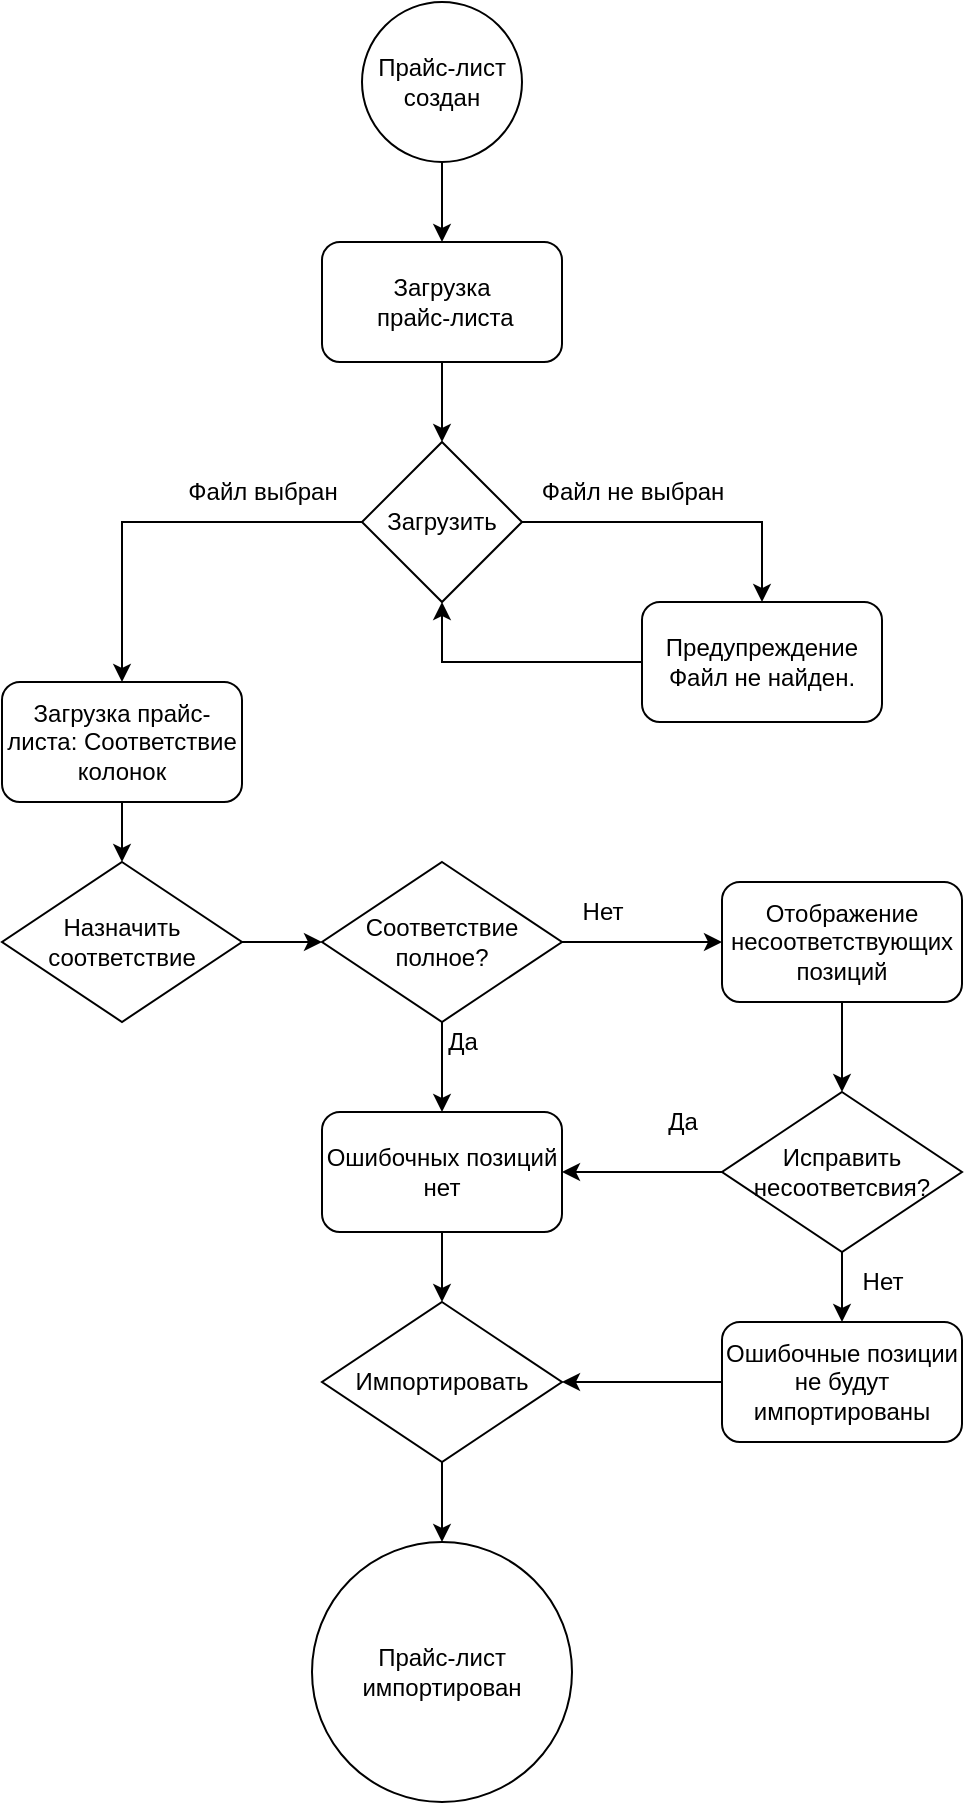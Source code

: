<mxfile version="20.5.1" type="github">
  <diagram id="zUOd78d8kLE70ywTMAmB" name="Страница 1">
    <mxGraphModel dx="1422" dy="762" grid="1" gridSize="10" guides="1" tooltips="1" connect="1" arrows="1" fold="1" page="1" pageScale="1" pageWidth="827" pageHeight="1169" math="0" shadow="0">
      <root>
        <mxCell id="0" />
        <mxCell id="1" parent="0" />
        <mxCell id="Dt5027v7Hb0-dLlWJPYE-3" value="" style="edgeStyle=orthogonalEdgeStyle;rounded=0;orthogonalLoop=1;jettySize=auto;html=1;" parent="1" source="Dt5027v7Hb0-dLlWJPYE-1" edge="1">
          <mxGeometry relative="1" as="geometry">
            <mxPoint x="400" y="160" as="targetPoint" />
          </mxGeometry>
        </mxCell>
        <mxCell id="Dt5027v7Hb0-dLlWJPYE-1" value="Прайс-лист создан" style="ellipse;whiteSpace=wrap;html=1;aspect=fixed;" parent="1" vertex="1">
          <mxGeometry x="360" y="40" width="80" height="80" as="geometry" />
        </mxCell>
        <mxCell id="Dt5027v7Hb0-dLlWJPYE-8" value="" style="edgeStyle=orthogonalEdgeStyle;rounded=0;orthogonalLoop=1;jettySize=auto;html=1;entryX=0.5;entryY=0;entryDx=0;entryDy=0;" parent="1" source="Dt5027v7Hb0-dLlWJPYE-4" target="Dt5027v7Hb0-dLlWJPYE-13" edge="1">
          <mxGeometry relative="1" as="geometry">
            <mxPoint x="400" y="250" as="targetPoint" />
          </mxGeometry>
        </mxCell>
        <mxCell id="Dt5027v7Hb0-dLlWJPYE-4" value="Загрузка&lt;br&gt;&amp;nbsp;прайс-листа" style="rounded=1;whiteSpace=wrap;html=1;" parent="1" vertex="1">
          <mxGeometry x="340" y="160" width="120" height="60" as="geometry" />
        </mxCell>
        <mxCell id="Dt5027v7Hb0-dLlWJPYE-21" style="edgeStyle=orthogonalEdgeStyle;rounded=0;orthogonalLoop=1;jettySize=auto;html=1;entryX=0.5;entryY=0;entryDx=0;entryDy=0;" parent="1" source="Dt5027v7Hb0-dLlWJPYE-13" target="Dt5027v7Hb0-dLlWJPYE-24" edge="1">
          <mxGeometry relative="1" as="geometry">
            <mxPoint x="240" y="320" as="targetPoint" />
            <Array as="points">
              <mxPoint x="240" y="300" />
            </Array>
          </mxGeometry>
        </mxCell>
        <mxCell id="Dt5027v7Hb0-dLlWJPYE-29" style="edgeStyle=orthogonalEdgeStyle;rounded=0;orthogonalLoop=1;jettySize=auto;html=1;exitX=1;exitY=0.5;exitDx=0;exitDy=0;entryX=0.5;entryY=0;entryDx=0;entryDy=0;" parent="1" source="Dt5027v7Hb0-dLlWJPYE-13" target="Dt5027v7Hb0-dLlWJPYE-31" edge="1">
          <mxGeometry relative="1" as="geometry">
            <mxPoint x="580" y="320" as="targetPoint" />
            <Array as="points">
              <mxPoint x="560" y="300" />
            </Array>
          </mxGeometry>
        </mxCell>
        <mxCell id="Dt5027v7Hb0-dLlWJPYE-13" value="Загрузить" style="rhombus;whiteSpace=wrap;html=1;" parent="1" vertex="1">
          <mxGeometry x="360" y="260" width="80" height="80" as="geometry" />
        </mxCell>
        <mxCell id="Dt5027v7Hb0-dLlWJPYE-18" style="edgeStyle=orthogonalEdgeStyle;rounded=0;orthogonalLoop=1;jettySize=auto;html=1;exitX=0.5;exitY=1;exitDx=0;exitDy=0;" parent="1" source="Dt5027v7Hb0-dLlWJPYE-4" target="Dt5027v7Hb0-dLlWJPYE-4" edge="1">
          <mxGeometry relative="1" as="geometry" />
        </mxCell>
        <mxCell id="Dt5027v7Hb0-dLlWJPYE-125" style="edgeStyle=orthogonalEdgeStyle;rounded=0;orthogonalLoop=1;jettySize=auto;html=1;entryX=0.5;entryY=0;entryDx=0;entryDy=0;" parent="1" source="Dt5027v7Hb0-dLlWJPYE-24" target="Dt5027v7Hb0-dLlWJPYE-124" edge="1">
          <mxGeometry relative="1" as="geometry" />
        </mxCell>
        <mxCell id="Dt5027v7Hb0-dLlWJPYE-24" value="Загрузка прайс-листа: Соответствие колонок" style="rounded=1;whiteSpace=wrap;html=1;" parent="1" vertex="1">
          <mxGeometry x="180" y="380" width="120" height="60" as="geometry" />
        </mxCell>
        <mxCell id="Dt5027v7Hb0-dLlWJPYE-25" value="Файл выбран" style="text;html=1;align=center;verticalAlign=middle;resizable=0;points=[];autosize=1;strokeColor=none;fillColor=none;" parent="1" vertex="1">
          <mxGeometry x="260" y="270" width="100" height="30" as="geometry" />
        </mxCell>
        <mxCell id="Dt5027v7Hb0-dLlWJPYE-30" value="Файл&amp;nbsp;не выбран" style="text;html=1;align=center;verticalAlign=middle;resizable=0;points=[];autosize=1;strokeColor=none;fillColor=none;" parent="1" vertex="1">
          <mxGeometry x="440" y="270" width="110" height="30" as="geometry" />
        </mxCell>
        <mxCell id="Dt5027v7Hb0-dLlWJPYE-32" style="edgeStyle=orthogonalEdgeStyle;rounded=0;orthogonalLoop=1;jettySize=auto;html=1;exitX=0;exitY=0.5;exitDx=0;exitDy=0;entryX=0.5;entryY=1;entryDx=0;entryDy=0;" parent="1" source="Dt5027v7Hb0-dLlWJPYE-31" target="Dt5027v7Hb0-dLlWJPYE-13" edge="1">
          <mxGeometry relative="1" as="geometry" />
        </mxCell>
        <mxCell id="Dt5027v7Hb0-dLlWJPYE-31" value="Предупреждение Файл не найден." style="rounded=1;whiteSpace=wrap;html=1;" parent="1" vertex="1">
          <mxGeometry x="500" y="340" width="120" height="60" as="geometry" />
        </mxCell>
        <mxCell id="Dt5027v7Hb0-dLlWJPYE-139" style="edgeStyle=orthogonalEdgeStyle;rounded=0;orthogonalLoop=1;jettySize=auto;html=1;entryX=0.5;entryY=0;entryDx=0;entryDy=0;" parent="1" source="Dt5027v7Hb0-dLlWJPYE-37" target="Dt5027v7Hb0-dLlWJPYE-39" edge="1">
          <mxGeometry relative="1" as="geometry" />
        </mxCell>
        <mxCell id="Dt5027v7Hb0-dLlWJPYE-37" value="Импортировать" style="rhombus;whiteSpace=wrap;html=1;" parent="1" vertex="1">
          <mxGeometry x="340" y="690" width="120" height="80" as="geometry" />
        </mxCell>
        <mxCell id="Dt5027v7Hb0-dLlWJPYE-39" value="&lt;div&gt;&lt;span style=&quot;font-weight: 400;&quot;&gt;Прайс-лист импортирован&lt;/span&gt;&lt;/div&gt;" style="ellipse;whiteSpace=wrap;html=1;aspect=fixed;" parent="1" vertex="1">
          <mxGeometry x="335" y="810" width="130" height="130" as="geometry" />
        </mxCell>
        <mxCell id="Dt5027v7Hb0-dLlWJPYE-134" style="edgeStyle=orthogonalEdgeStyle;rounded=0;orthogonalLoop=1;jettySize=auto;html=1;entryX=0.5;entryY=0;entryDx=0;entryDy=0;" parent="1" source="Dt5027v7Hb0-dLlWJPYE-92" target="Dt5027v7Hb0-dLlWJPYE-128" edge="1">
          <mxGeometry relative="1" as="geometry" />
        </mxCell>
        <mxCell id="Dt5027v7Hb0-dLlWJPYE-144" style="edgeStyle=orthogonalEdgeStyle;rounded=0;orthogonalLoop=1;jettySize=auto;html=1;entryX=0;entryY=0.5;entryDx=0;entryDy=0;" parent="1" source="Dt5027v7Hb0-dLlWJPYE-92" target="Dt5027v7Hb0-dLlWJPYE-143" edge="1">
          <mxGeometry relative="1" as="geometry" />
        </mxCell>
        <mxCell id="Dt5027v7Hb0-dLlWJPYE-92" value="Соответствие полное?" style="rhombus;whiteSpace=wrap;html=1;" parent="1" vertex="1">
          <mxGeometry x="340" y="470" width="120" height="80" as="geometry" />
        </mxCell>
        <mxCell id="Dt5027v7Hb0-dLlWJPYE-131" style="edgeStyle=orthogonalEdgeStyle;rounded=0;orthogonalLoop=1;jettySize=auto;html=1;entryX=0;entryY=0.5;entryDx=0;entryDy=0;" parent="1" source="Dt5027v7Hb0-dLlWJPYE-124" target="Dt5027v7Hb0-dLlWJPYE-92" edge="1">
          <mxGeometry relative="1" as="geometry" />
        </mxCell>
        <mxCell id="Dt5027v7Hb0-dLlWJPYE-124" value="Назначить соответствие" style="rhombus;whiteSpace=wrap;html=1;" parent="1" vertex="1">
          <mxGeometry x="180" y="470" width="120" height="80" as="geometry" />
        </mxCell>
        <mxCell id="Dt5027v7Hb0-dLlWJPYE-135" style="edgeStyle=orthogonalEdgeStyle;rounded=0;orthogonalLoop=1;jettySize=auto;html=1;entryX=0.5;entryY=0;entryDx=0;entryDy=0;" parent="1" source="Dt5027v7Hb0-dLlWJPYE-128" target="Dt5027v7Hb0-dLlWJPYE-37" edge="1">
          <mxGeometry relative="1" as="geometry" />
        </mxCell>
        <mxCell id="Dt5027v7Hb0-dLlWJPYE-128" value="Ошибочных позиций нет" style="rounded=1;whiteSpace=wrap;html=1;" parent="1" vertex="1">
          <mxGeometry x="340" y="595" width="120" height="60" as="geometry" />
        </mxCell>
        <mxCell id="Dt5027v7Hb0-dLlWJPYE-140" value="Да" style="text;html=1;align=center;verticalAlign=middle;resizable=0;points=[];autosize=1;strokeColor=none;fillColor=none;" parent="1" vertex="1">
          <mxGeometry x="390" y="545" width="40" height="30" as="geometry" />
        </mxCell>
        <mxCell id="Dt5027v7Hb0-dLlWJPYE-146" style="edgeStyle=orthogonalEdgeStyle;rounded=0;orthogonalLoop=1;jettySize=auto;html=1;" parent="1" source="Dt5027v7Hb0-dLlWJPYE-143" target="Dt5027v7Hb0-dLlWJPYE-145" edge="1">
          <mxGeometry relative="1" as="geometry" />
        </mxCell>
        <mxCell id="Dt5027v7Hb0-dLlWJPYE-143" value="Отображение несоответствующих позиций" style="rounded=1;whiteSpace=wrap;html=1;" parent="1" vertex="1">
          <mxGeometry x="540" y="480" width="120" height="60" as="geometry" />
        </mxCell>
        <mxCell id="Dt5027v7Hb0-dLlWJPYE-149" style="edgeStyle=orthogonalEdgeStyle;rounded=0;orthogonalLoop=1;jettySize=auto;html=1;entryX=1;entryY=0.5;entryDx=0;entryDy=0;" parent="1" source="Dt5027v7Hb0-dLlWJPYE-145" target="Dt5027v7Hb0-dLlWJPYE-128" edge="1">
          <mxGeometry relative="1" as="geometry" />
        </mxCell>
        <mxCell id="Dt5027v7Hb0-dLlWJPYE-153" style="edgeStyle=orthogonalEdgeStyle;rounded=0;orthogonalLoop=1;jettySize=auto;html=1;entryX=0.5;entryY=0;entryDx=0;entryDy=0;" parent="1" source="Dt5027v7Hb0-dLlWJPYE-145" target="Dt5027v7Hb0-dLlWJPYE-152" edge="1">
          <mxGeometry relative="1" as="geometry" />
        </mxCell>
        <mxCell id="Dt5027v7Hb0-dLlWJPYE-145" value="Исправить несоответсвия?" style="rhombus;whiteSpace=wrap;html=1;" parent="1" vertex="1">
          <mxGeometry x="540" y="585" width="120" height="80" as="geometry" />
        </mxCell>
        <mxCell id="Dt5027v7Hb0-dLlWJPYE-150" value="Да" style="text;html=1;align=center;verticalAlign=middle;resizable=0;points=[];autosize=1;strokeColor=none;fillColor=none;" parent="1" vertex="1">
          <mxGeometry x="500" y="585" width="40" height="30" as="geometry" />
        </mxCell>
        <mxCell id="Dt5027v7Hb0-dLlWJPYE-151" value="Нет" style="text;html=1;align=center;verticalAlign=middle;resizable=0;points=[];autosize=1;strokeColor=none;fillColor=none;" parent="1" vertex="1">
          <mxGeometry x="460" y="480" width="40" height="30" as="geometry" />
        </mxCell>
        <mxCell id="Dt5027v7Hb0-dLlWJPYE-154" style="edgeStyle=orthogonalEdgeStyle;rounded=0;orthogonalLoop=1;jettySize=auto;html=1;entryX=1;entryY=0.5;entryDx=0;entryDy=0;" parent="1" source="Dt5027v7Hb0-dLlWJPYE-152" target="Dt5027v7Hb0-dLlWJPYE-37" edge="1">
          <mxGeometry relative="1" as="geometry" />
        </mxCell>
        <mxCell id="Dt5027v7Hb0-dLlWJPYE-152" value="Ошибочные позиции не будут импортированы" style="rounded=1;whiteSpace=wrap;html=1;" parent="1" vertex="1">
          <mxGeometry x="540" y="700" width="120" height="60" as="geometry" />
        </mxCell>
        <mxCell id="Dt5027v7Hb0-dLlWJPYE-155" value="Нет" style="text;html=1;align=center;verticalAlign=middle;resizable=0;points=[];autosize=1;strokeColor=none;fillColor=none;" parent="1" vertex="1">
          <mxGeometry x="600" y="665" width="40" height="30" as="geometry" />
        </mxCell>
      </root>
    </mxGraphModel>
  </diagram>
</mxfile>
